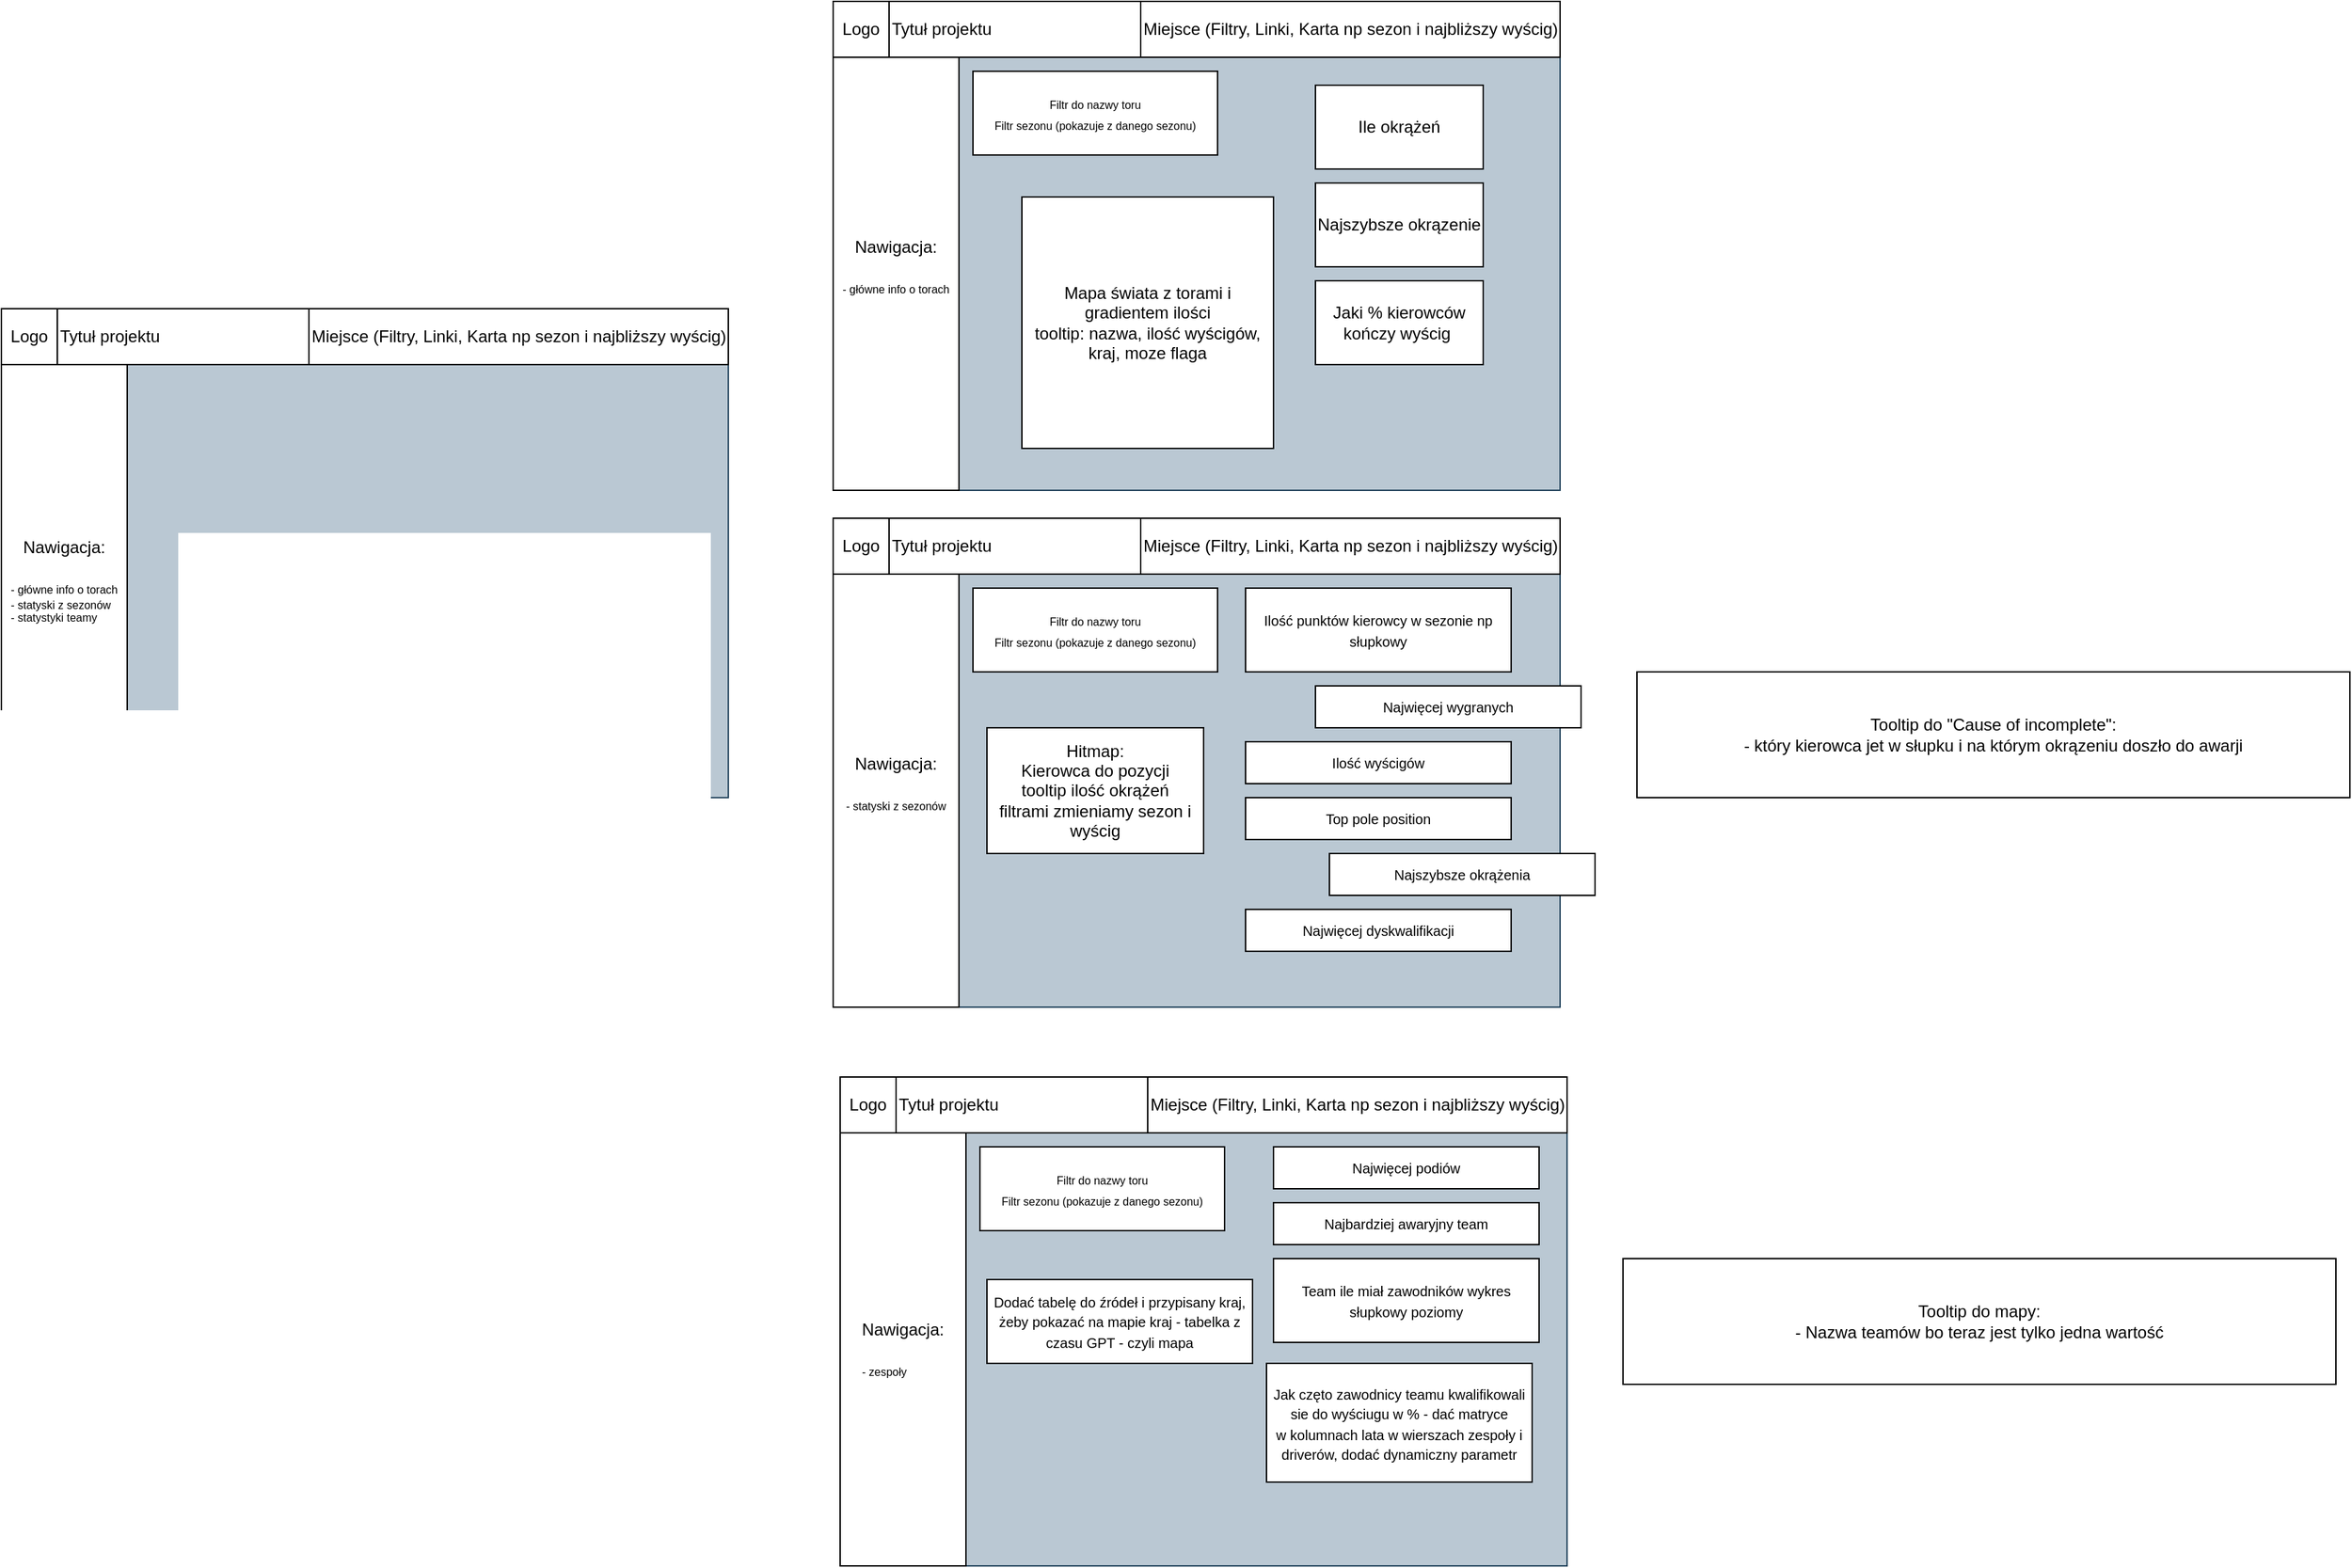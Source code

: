 <mxfile version="21.2.8" type="device">
  <diagram name="Page-1" id="Jlen2AejlkNZrziuebYp">
    <mxGraphModel dx="545" dy="1535" grid="1" gridSize="10" guides="1" tooltips="1" connect="1" arrows="1" fold="1" page="1" pageScale="1" pageWidth="850" pageHeight="1100" math="0" shadow="0">
      <root>
        <mxCell id="0" />
        <mxCell id="1" parent="0" />
        <mxCell id="a0i9qQwFWnWkkheEn6QK-2" value="" style="rounded=0;whiteSpace=wrap;html=1;fillColor=#bac8d3;strokeColor=#23445d;" parent="1" vertex="1">
          <mxGeometry x="160" y="150" width="520" height="350" as="geometry" />
        </mxCell>
        <mxCell id="a0i9qQwFWnWkkheEn6QK-3" value="Tytuł projektu" style="rounded=0;whiteSpace=wrap;html=1;align=left;" parent="1" vertex="1">
          <mxGeometry x="200" y="150" width="180" height="40" as="geometry" />
        </mxCell>
        <mxCell id="a0i9qQwFWnWkkheEn6QK-4" value="Logo" style="rounded=0;whiteSpace=wrap;html=1;" parent="1" vertex="1">
          <mxGeometry x="160" y="150" width="40" height="40" as="geometry" />
        </mxCell>
        <mxCell id="a0i9qQwFWnWkkheEn6QK-5" value="Miejsce (Filtry, Linki, Karta np sezon i najbliższy wyścig)" style="rounded=0;whiteSpace=wrap;html=1;align=left;" parent="1" vertex="1">
          <mxGeometry x="380" y="150" width="300" height="40" as="geometry" />
        </mxCell>
        <mxCell id="a0i9qQwFWnWkkheEn6QK-6" value="Nawigacja:&lt;br&gt;&lt;br&gt;&lt;div style=&quot;text-align: left;&quot;&gt;&lt;span style=&quot;font-size: 8px; background-color: initial;&quot;&gt;- główne info o torach&lt;/span&gt;&lt;/div&gt;&lt;font style=&quot;font-size: 8px;&quot;&gt;&lt;div style=&quot;text-align: left;&quot;&gt;&lt;span style=&quot;background-color: initial;&quot;&gt;- statyski z sezonów&lt;/span&gt;&lt;/div&gt;&lt;div style=&quot;text-align: left;&quot;&gt;&lt;span style=&quot;background-color: initial;&quot;&gt;- statystyki teamy&amp;nbsp;&lt;/span&gt;&lt;/div&gt;&lt;/font&gt;" style="rounded=0;whiteSpace=wrap;html=1;" parent="1" vertex="1">
          <mxGeometry x="160" y="190" width="90" height="310" as="geometry" />
        </mxCell>
        <mxCell id="a0i9qQwFWnWkkheEn6QK-7" value="" style="rounded=0;whiteSpace=wrap;html=1;fillColor=#bac8d3;strokeColor=#23445d;" parent="1" vertex="1">
          <mxGeometry x="755" y="-70" width="520" height="350" as="geometry" />
        </mxCell>
        <mxCell id="a0i9qQwFWnWkkheEn6QK-8" value="Tytuł projektu" style="rounded=0;whiteSpace=wrap;html=1;align=left;" parent="1" vertex="1">
          <mxGeometry x="795" y="-70" width="180" height="40" as="geometry" />
        </mxCell>
        <mxCell id="a0i9qQwFWnWkkheEn6QK-9" value="Logo" style="rounded=0;whiteSpace=wrap;html=1;" parent="1" vertex="1">
          <mxGeometry x="755" y="-70" width="40" height="40" as="geometry" />
        </mxCell>
        <mxCell id="a0i9qQwFWnWkkheEn6QK-10" value="Miejsce (Filtry, Linki, Karta np sezon i najbliższy wyścig)" style="rounded=0;whiteSpace=wrap;html=1;align=left;" parent="1" vertex="1">
          <mxGeometry x="975" y="-70" width="300" height="40" as="geometry" />
        </mxCell>
        <mxCell id="a0i9qQwFWnWkkheEn6QK-11" value="Nawigacja:&lt;br&gt;&lt;br&gt;&lt;div style=&quot;text-align: left;&quot;&gt;&lt;span style=&quot;font-size: 8px; background-color: initial;&quot;&gt;- główne info o torach&lt;/span&gt;&lt;/div&gt;&lt;font style=&quot;font-size: 8px;&quot;&gt;&lt;div style=&quot;text-align: left;&quot;&gt;&lt;br&gt;&lt;/div&gt;&lt;/font&gt;" style="rounded=0;whiteSpace=wrap;html=1;" parent="1" vertex="1">
          <mxGeometry x="755" y="-30" width="90" height="310" as="geometry" />
        </mxCell>
        <mxCell id="a0i9qQwFWnWkkheEn6QK-12" value="Mapa świata z torami i gradientem ilości&lt;br&gt;tooltip: nazwa, ilość wyścigów, kraj, moze flaga" style="whiteSpace=wrap;html=1;aspect=fixed;" parent="1" vertex="1">
          <mxGeometry x="890" y="70" width="180" height="180" as="geometry" />
        </mxCell>
        <mxCell id="a0i9qQwFWnWkkheEn6QK-14" value="Ile okrążeń" style="rounded=0;whiteSpace=wrap;html=1;" parent="1" vertex="1">
          <mxGeometry x="1100" y="-10" width="120" height="60" as="geometry" />
        </mxCell>
        <mxCell id="a0i9qQwFWnWkkheEn6QK-15" value="Najszybsze okrązenie" style="rounded=0;whiteSpace=wrap;html=1;" parent="1" vertex="1">
          <mxGeometry x="1100" y="60" width="120" height="60" as="geometry" />
        </mxCell>
        <mxCell id="a0i9qQwFWnWkkheEn6QK-16" value="Jaki % kierowców kończy wyścig&amp;nbsp;" style="rounded=0;whiteSpace=wrap;html=1;" parent="1" vertex="1">
          <mxGeometry x="1100" y="130" width="120" height="60" as="geometry" />
        </mxCell>
        <mxCell id="a0i9qQwFWnWkkheEn6QK-17" value="&lt;font style=&quot;font-size: 8px;&quot;&gt;Filtr do nazwy toru&lt;br&gt;Filtr sezonu (pokazuje z danego sezonu)&lt;/font&gt;" style="rounded=0;whiteSpace=wrap;html=1;" parent="1" vertex="1">
          <mxGeometry x="855" y="-20" width="175" height="60" as="geometry" />
        </mxCell>
        <mxCell id="a0i9qQwFWnWkkheEn6QK-19" value="" style="rounded=0;whiteSpace=wrap;html=1;fillColor=#bac8d3;strokeColor=#23445d;" parent="1" vertex="1">
          <mxGeometry x="755" y="300" width="520" height="350" as="geometry" />
        </mxCell>
        <mxCell id="a0i9qQwFWnWkkheEn6QK-20" value="Tytuł projektu" style="rounded=0;whiteSpace=wrap;html=1;align=left;" parent="1" vertex="1">
          <mxGeometry x="795" y="300" width="180" height="40" as="geometry" />
        </mxCell>
        <mxCell id="a0i9qQwFWnWkkheEn6QK-21" value="Logo" style="rounded=0;whiteSpace=wrap;html=1;" parent="1" vertex="1">
          <mxGeometry x="755" y="300" width="40" height="40" as="geometry" />
        </mxCell>
        <mxCell id="a0i9qQwFWnWkkheEn6QK-22" value="Miejsce (Filtry, Linki, Karta np sezon i najbliższy wyścig)" style="rounded=0;whiteSpace=wrap;html=1;align=left;" parent="1" vertex="1">
          <mxGeometry x="975" y="300" width="300" height="40" as="geometry" />
        </mxCell>
        <mxCell id="a0i9qQwFWnWkkheEn6QK-23" value="Nawigacja:&lt;br&gt;&lt;br&gt;&lt;div style=&quot;text-align: left;&quot;&gt;&lt;span style=&quot;background-color: initial; font-size: 8px;&quot;&gt;- statyski z sezonów&lt;/span&gt;&lt;br&gt;&lt;/div&gt;&lt;font style=&quot;font-size: 8px;&quot;&gt;&lt;div style=&quot;text-align: left;&quot;&gt;&lt;span style=&quot;background-color: initial;&quot;&gt;&amp;nbsp;&lt;/span&gt;&lt;/div&gt;&lt;/font&gt;" style="rounded=0;whiteSpace=wrap;html=1;" parent="1" vertex="1">
          <mxGeometry x="755" y="340" width="90" height="310" as="geometry" />
        </mxCell>
        <mxCell id="a0i9qQwFWnWkkheEn6QK-24" value="&lt;font style=&quot;font-size: 8px;&quot;&gt;Filtr do nazwy toru&lt;br&gt;Filtr sezonu (pokazuje z danego sezonu)&lt;/font&gt;" style="rounded=0;whiteSpace=wrap;html=1;" parent="1" vertex="1">
          <mxGeometry x="855" y="350" width="175" height="60" as="geometry" />
        </mxCell>
        <mxCell id="a0i9qQwFWnWkkheEn6QK-25" value="Hitmap:&lt;br&gt;Kierowca do pozycji&lt;br&gt;tooltip ilość okrążeń&lt;br&gt;filtrami zmieniamy sezon i wyścig" style="rounded=0;whiteSpace=wrap;html=1;" parent="1" vertex="1">
          <mxGeometry x="865" y="450" width="155" height="90" as="geometry" />
        </mxCell>
        <mxCell id="a0i9qQwFWnWkkheEn6QK-26" value="&lt;font style=&quot;font-size: 10px;&quot;&gt;Ilość punktów kierowcy w sezonie np słupkowy&lt;/font&gt;" style="rounded=0;whiteSpace=wrap;html=1;" parent="1" vertex="1">
          <mxGeometry x="1050" y="350" width="190" height="60" as="geometry" />
        </mxCell>
        <mxCell id="a0i9qQwFWnWkkheEn6QK-27" value="&lt;font style=&quot;font-size: 10px;&quot;&gt;Najwięcej wygranych&lt;/font&gt;" style="rounded=0;whiteSpace=wrap;html=1;" parent="1" vertex="1">
          <mxGeometry x="1100" y="420" width="190" height="30" as="geometry" />
        </mxCell>
        <mxCell id="a0i9qQwFWnWkkheEn6QK-28" value="&lt;font style=&quot;font-size: 10px;&quot;&gt;Ilość wyścigów&lt;/font&gt;" style="rounded=0;whiteSpace=wrap;html=1;" parent="1" vertex="1">
          <mxGeometry x="1050" y="460" width="190" height="30" as="geometry" />
        </mxCell>
        <mxCell id="a0i9qQwFWnWkkheEn6QK-29" value="&lt;font style=&quot;font-size: 10px;&quot;&gt;Top pole position&lt;/font&gt;" style="rounded=0;whiteSpace=wrap;html=1;" parent="1" vertex="1">
          <mxGeometry x="1050" y="500" width="190" height="30" as="geometry" />
        </mxCell>
        <mxCell id="a0i9qQwFWnWkkheEn6QK-30" value="&lt;font style=&quot;font-size: 10px;&quot;&gt;Najszybsze okrążenia&lt;/font&gt;" style="rounded=0;whiteSpace=wrap;html=1;" parent="1" vertex="1">
          <mxGeometry x="1110" y="540" width="190" height="30" as="geometry" />
        </mxCell>
        <mxCell id="a0i9qQwFWnWkkheEn6QK-31" value="&lt;font style=&quot;font-size: 10px;&quot;&gt;Najwięcej dyskwalifikacji&lt;/font&gt;" style="rounded=0;whiteSpace=wrap;html=1;" parent="1" vertex="1">
          <mxGeometry x="1050" y="580" width="190" height="30" as="geometry" />
        </mxCell>
        <mxCell id="Y90hhptUf7yANQJNC-hO-1" value="Tooltip do &quot;Cause of incomplete&quot;:&lt;br&gt;- który kierowca jet w słupku i na którym okrązeniu doszło do awarji" style="rounded=0;whiteSpace=wrap;html=1;" parent="1" vertex="1">
          <mxGeometry x="1330" y="410" width="510" height="90" as="geometry" />
        </mxCell>
        <mxCell id="Y90hhptUf7yANQJNC-hO-2" value="" style="rounded=0;whiteSpace=wrap;html=1;fillColor=#bac8d3;strokeColor=#23445d;" parent="1" vertex="1">
          <mxGeometry x="760" y="700" width="520" height="350" as="geometry" />
        </mxCell>
        <mxCell id="Y90hhptUf7yANQJNC-hO-3" value="Tytuł projektu" style="rounded=0;whiteSpace=wrap;html=1;align=left;" parent="1" vertex="1">
          <mxGeometry x="800" y="700" width="180" height="40" as="geometry" />
        </mxCell>
        <mxCell id="Y90hhptUf7yANQJNC-hO-4" value="Logo" style="rounded=0;whiteSpace=wrap;html=1;" parent="1" vertex="1">
          <mxGeometry x="760" y="700" width="40" height="40" as="geometry" />
        </mxCell>
        <mxCell id="Y90hhptUf7yANQJNC-hO-5" value="Miejsce (Filtry, Linki, Karta np sezon i najbliższy wyścig)" style="rounded=0;whiteSpace=wrap;html=1;align=left;" parent="1" vertex="1">
          <mxGeometry x="980" y="700" width="300" height="40" as="geometry" />
        </mxCell>
        <mxCell id="Y90hhptUf7yANQJNC-hO-6" value="Nawigacja:&lt;br&gt;&lt;br&gt;&lt;div style=&quot;text-align: left;&quot;&gt;&lt;span style=&quot;background-color: initial; font-size: 8px;&quot;&gt;- zespoły&amp;nbsp;&lt;/span&gt;&lt;br&gt;&lt;/div&gt;" style="rounded=0;whiteSpace=wrap;html=1;" parent="1" vertex="1">
          <mxGeometry x="760" y="740" width="90" height="310" as="geometry" />
        </mxCell>
        <mxCell id="Y90hhptUf7yANQJNC-hO-7" value="&lt;font style=&quot;font-size: 8px;&quot;&gt;Filtr do nazwy toru&lt;br&gt;Filtr sezonu (pokazuje z danego sezonu)&lt;/font&gt;" style="rounded=0;whiteSpace=wrap;html=1;" parent="1" vertex="1">
          <mxGeometry x="860" y="750" width="175" height="60" as="geometry" />
        </mxCell>
        <mxCell id="Y90hhptUf7yANQJNC-hO-9" value="&lt;span style=&quot;font-size: 10px;&quot;&gt;Dodać tabelę do źródeł i przypisany kraj, żeby pokazać na mapie kraj - tabelka z czasu GPT - czyli mapa&lt;br&gt;&lt;/span&gt;" style="rounded=0;whiteSpace=wrap;html=1;" parent="1" vertex="1">
          <mxGeometry x="865" y="845" width="190" height="60" as="geometry" />
        </mxCell>
        <mxCell id="Y90hhptUf7yANQJNC-hO-10" value="&lt;font style=&quot;font-size: 10px;&quot;&gt;Najwięcej podiów&lt;/font&gt;" style="rounded=0;whiteSpace=wrap;html=1;" parent="1" vertex="1">
          <mxGeometry x="1070" y="750" width="190" height="30" as="geometry" />
        </mxCell>
        <mxCell id="Y90hhptUf7yANQJNC-hO-11" value="&lt;font style=&quot;font-size: 10px;&quot;&gt;Najbardziej awaryjny team&lt;/font&gt;" style="rounded=0;whiteSpace=wrap;html=1;" parent="1" vertex="1">
          <mxGeometry x="1070" y="790" width="190" height="30" as="geometry" />
        </mxCell>
        <mxCell id="Y90hhptUf7yANQJNC-hO-12" value="&lt;span style=&quot;font-size: 10px;&quot;&gt;Team ile miał zawodników wykres słupkowy poziomy&lt;/span&gt;" style="rounded=0;whiteSpace=wrap;html=1;" parent="1" vertex="1">
          <mxGeometry x="1070" y="830" width="190" height="60" as="geometry" />
        </mxCell>
        <mxCell id="Y90hhptUf7yANQJNC-hO-13" value="&lt;font style=&quot;font-size: 10px;&quot;&gt;Jak częto zawodnicy teamu kwalifikowali sie do wyściugu w % - dać matryce&lt;br&gt;w kolumnach lata w wierszach zespoły i driverów, dodać dynamiczny parametr&lt;br&gt;&lt;/font&gt;" style="rounded=0;whiteSpace=wrap;html=1;" parent="1" vertex="1">
          <mxGeometry x="1065" y="905" width="190" height="85" as="geometry" />
        </mxCell>
        <mxCell id="cYdfVzzgMkq37cFZIE4k-1" value="Tooltip do mapy:&lt;br&gt;- Nazwa teamów bo teraz jest tylko jedna wartość" style="rounded=0;whiteSpace=wrap;html=1;" vertex="1" parent="1">
          <mxGeometry x="1320" y="830" width="510" height="90" as="geometry" />
        </mxCell>
      </root>
    </mxGraphModel>
  </diagram>
</mxfile>
